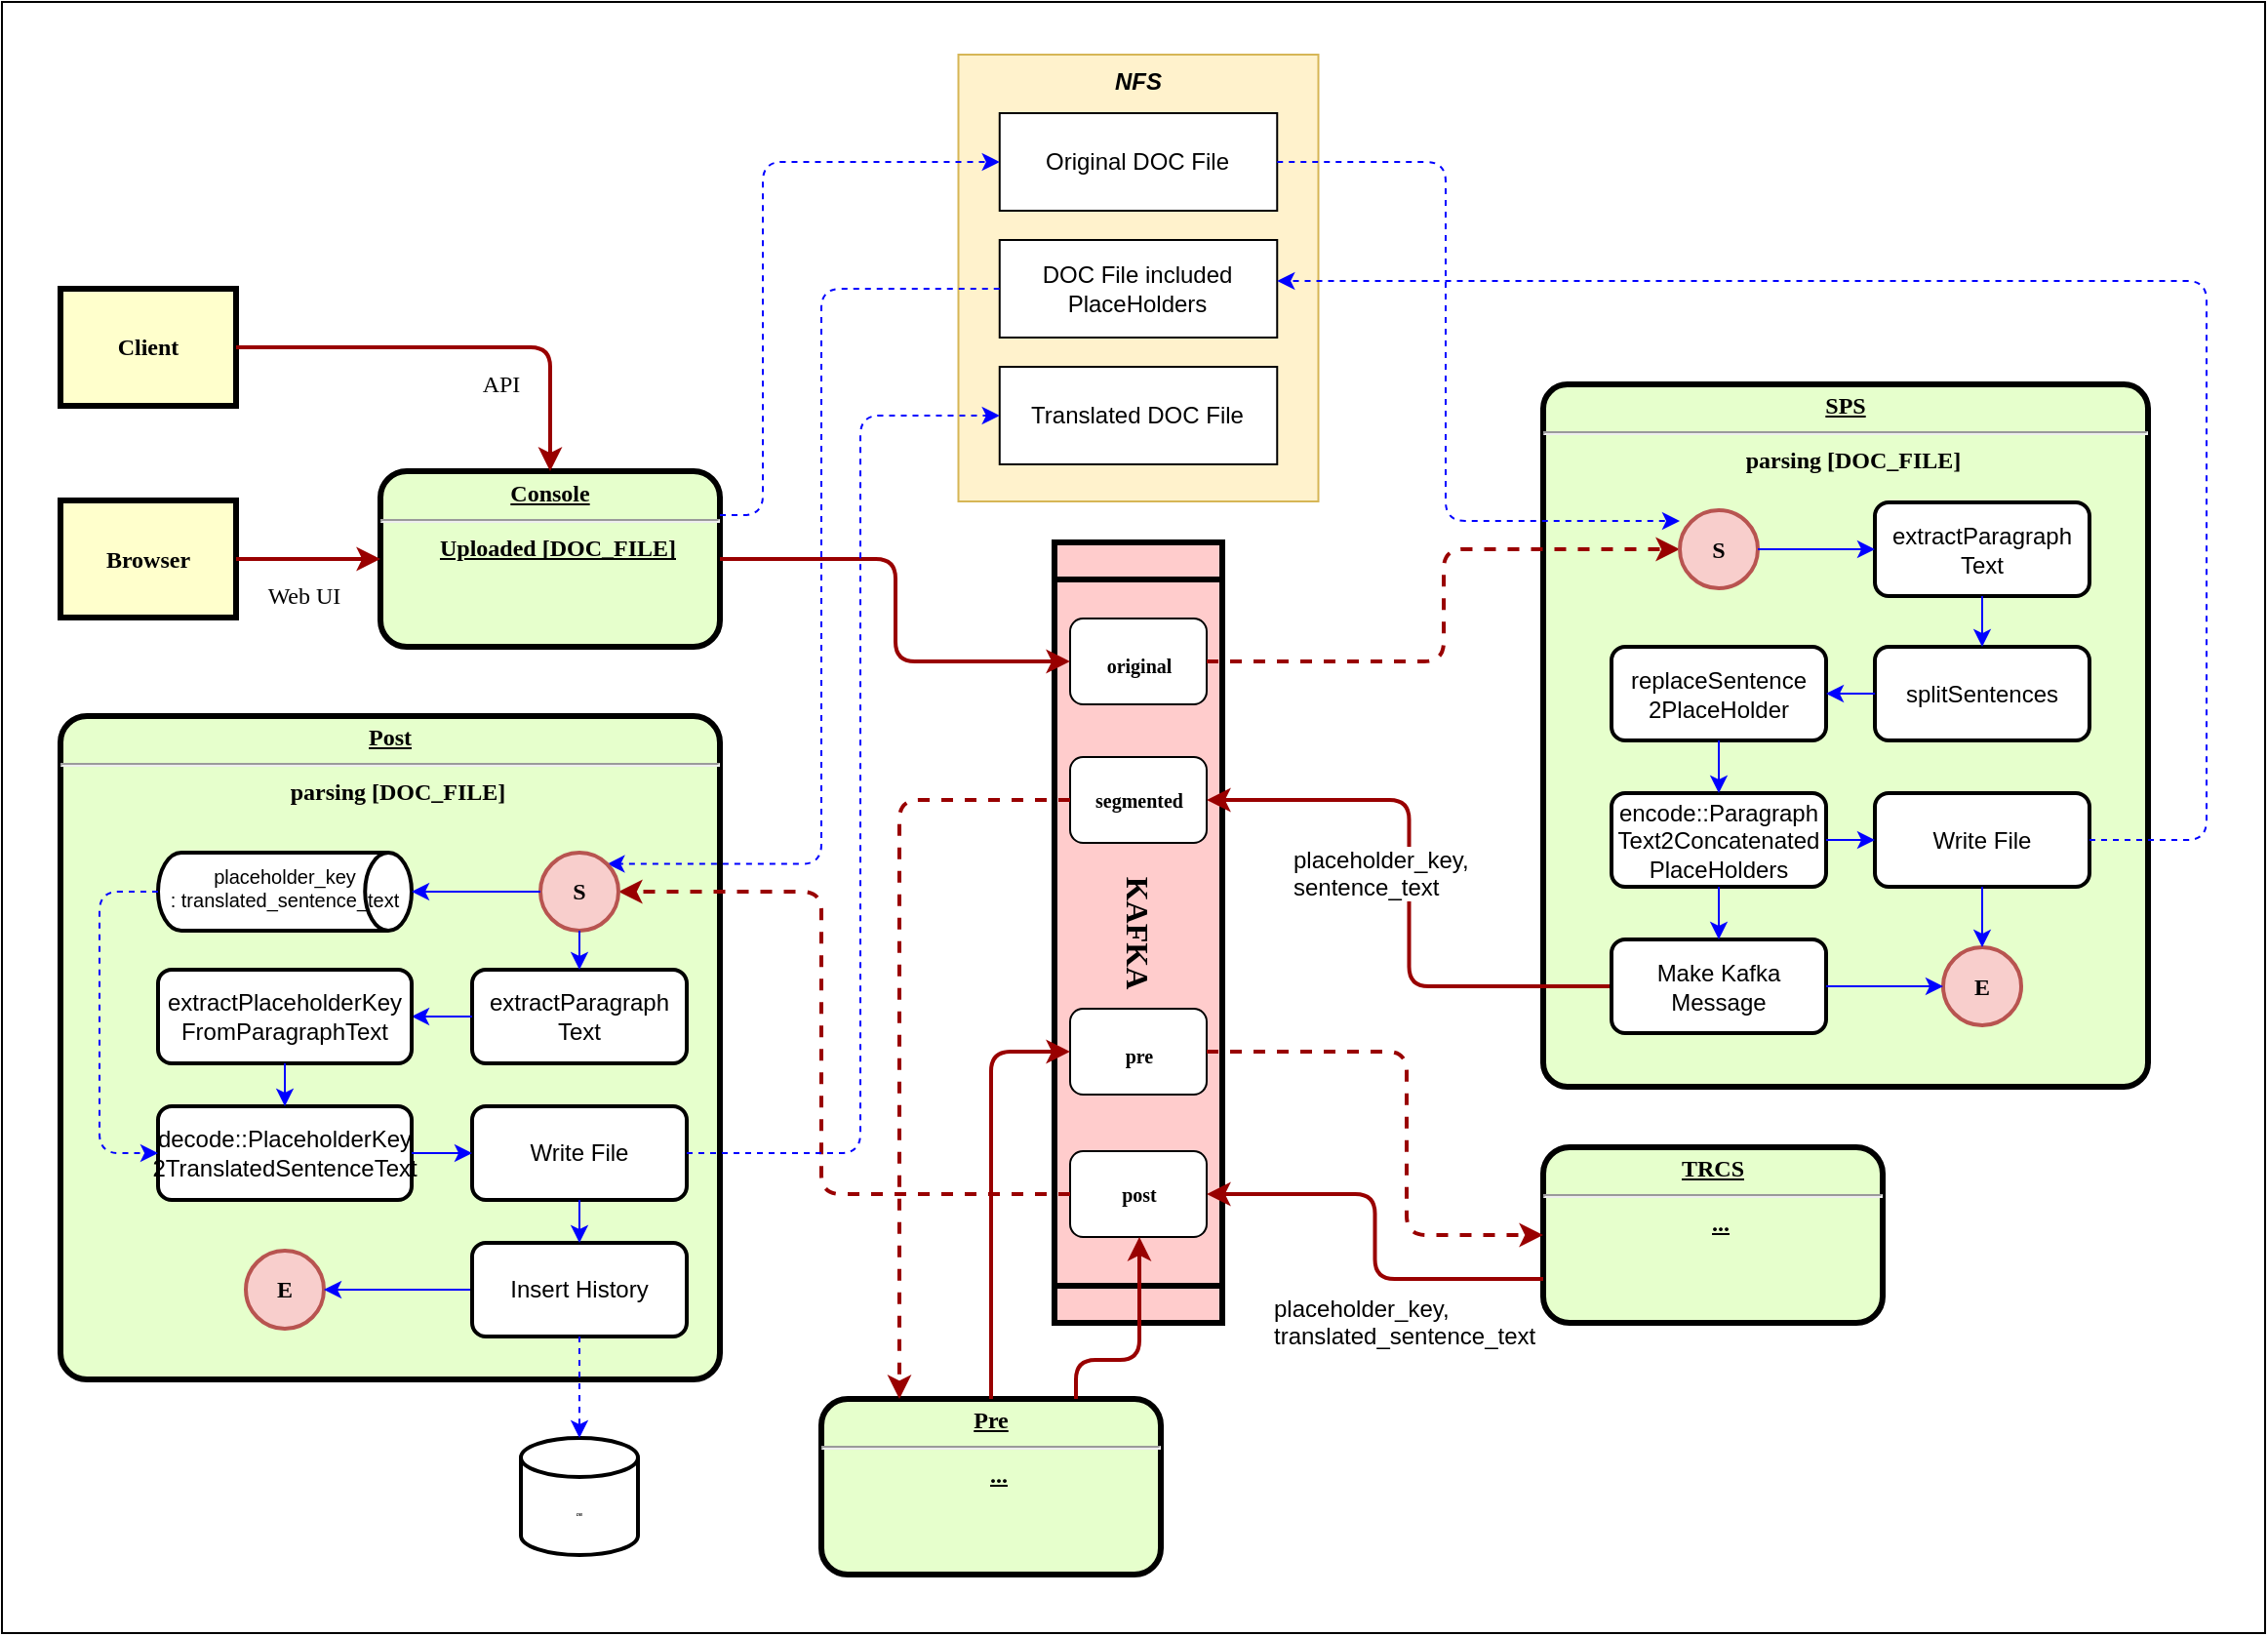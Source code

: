 <mxfile version="15.0.4" type="github">
  <diagram name="Page-1" id="c7558073-3199-34d8-9f00-42111426c3f3">
    <mxGraphModel dx="2073" dy="1287" grid="1" gridSize="10" guides="1" tooltips="1" connect="1" arrows="1" fold="1" page="0" pageScale="1" pageWidth="1169" pageHeight="827" background="none" math="0" shadow="0">
      <root>
        <mxCell id="0" />
        <mxCell id="1" parent="0" />
        <mxCell id="K-xb-uSYliZ07DOGXeEE-180" value="" style="rounded=0;whiteSpace=wrap;html=1;fontSize=10;align=center;verticalAlign=top;" vertex="1" parent="1">
          <mxGeometry x="-210" y="-46" width="1160" height="836" as="geometry" />
        </mxCell>
        <mxCell id="2" value="&lt;p style=&quot;margin: 0px ; margin-top: 4px ; text-align: center ; text-decoration: underline&quot;&gt;&lt;strong&gt;Console&lt;br&gt;&lt;/strong&gt;&lt;/p&gt;&lt;hr&gt;&lt;p style=&quot;margin: 0px ; margin-left: 8px&quot;&gt;&lt;u&gt;Uploaded [DOC_FILE]&lt;/u&gt;&lt;/p&gt;" style="verticalAlign=middle;align=center;overflow=fill;fontSize=12;fontFamily=Varela Round;html=1;rounded=1;fontStyle=1;strokeWidth=3;fillColor=#E6FFCC;fontSource=https%3A%2F%2Ffonts.googleapis.com%2Fcss%3Ffamily%3DVarela%2BRound;" parent="1" vertex="1">
          <mxGeometry x="-16" y="194.5" width="174" height="90" as="geometry" />
        </mxCell>
        <mxCell id="3" value="Client" style="whiteSpace=wrap;align=center;verticalAlign=middle;fontStyle=1;strokeWidth=3;fillColor=#FFFFCC;fontFamily=Varela Round;fontSource=https%3A%2F%2Ffonts.googleapis.com%2Fcss%3Ffamily%3DVarela%2BRound;" parent="1" vertex="1">
          <mxGeometry x="-180" y="101" width="90" height="60" as="geometry" />
        </mxCell>
        <mxCell id="4" value="Browser" style="whiteSpace=wrap;align=center;verticalAlign=middle;fontStyle=1;strokeWidth=3;fillColor=#FFFFCC;fontFamily=Varela Round;fontSource=https%3A%2F%2Ffonts.googleapis.com%2Fcss%3Ffamily%3DVarela%2BRound;" parent="1" vertex="1">
          <mxGeometry x="-180" y="209.5" width="90" height="60" as="geometry" />
        </mxCell>
        <mxCell id="36" value="" style="edgeStyle=orthogonalEdgeStyle;strokeColor=#990000;strokeWidth=2;fontFamily=Varela Round;fontSource=https%3A%2F%2Ffonts.googleapis.com%2Fcss%3Ffamily%3DVarela%2BRound;" parent="1" source="3" target="2" edge="1">
          <mxGeometry width="100" height="100" relative="1" as="geometry">
            <mxPoint x="-200" y="261" as="sourcePoint" />
            <mxPoint x="-100" y="161" as="targetPoint" />
          </mxGeometry>
        </mxCell>
        <mxCell id="37" value="" style="edgeStyle=none;noEdgeStyle=1;strokeColor=#990000;strokeWidth=2;fontFamily=Varela Round;fontSource=https%3A%2F%2Ffonts.googleapis.com%2Fcss%3Ffamily%3DVarela%2BRound;" parent="1" source="4" target="2" edge="1">
          <mxGeometry width="100" height="100" relative="1" as="geometry">
            <mxPoint x="60" y="201" as="sourcePoint" />
            <mxPoint x="160" y="101" as="targetPoint" />
          </mxGeometry>
        </mxCell>
        <mxCell id="52" value="Web UI" style="text;spacingTop=-5;align=center;fontFamily=Varela Round;fontSource=https%3A%2F%2Ffonts.googleapis.com%2Fcss%3Ffamily%3DVarela%2BRound;" parent="1" vertex="1">
          <mxGeometry x="-70" y="249.5" width="30" height="20" as="geometry" />
        </mxCell>
        <mxCell id="53" value="API" style="text;spacingTop=-5;align=center;fontFamily=Varela Round;fontSource=https%3A%2F%2Ffonts.googleapis.com%2Fcss%3Ffamily%3DVarela%2BRound;" parent="1" vertex="1">
          <mxGeometry x="31" y="141" width="30" height="20" as="geometry" />
        </mxCell>
        <mxCell id="K-xb-uSYliZ07DOGXeEE-102" value="" style="group;fontFamily=Varela Round;fontSource=https%3A%2F%2Ffonts.googleapis.com%2Fcss%3Ffamily%3DVarela%2BRound;" vertex="1" connectable="0" parent="1">
          <mxGeometry x="329.5" y="231" width="86" height="400" as="geometry" />
        </mxCell>
        <mxCell id="K-xb-uSYliZ07DOGXeEE-97" value="KAFKA" style="shape=process;whiteSpace=wrap;align=center;verticalAlign=middle;size=0.048;fontStyle=1;strokeWidth=3;fillColor=#FFCCCC;rotation=90;fontSize=16;fontFamily=Varela Round;fontSource=https%3A%2F%2Ffonts.googleapis.com%2Fcss%3Ffamily%3DVarela%2BRound;" vertex="1" parent="K-xb-uSYliZ07DOGXeEE-102">
          <mxGeometry x="-157" y="157" width="400" height="86" as="geometry" />
        </mxCell>
        <mxCell id="K-xb-uSYliZ07DOGXeEE-98" value="&lt;font style=&quot;font-size: 10px&quot;&gt;&lt;b&gt;original&lt;/b&gt;&lt;/font&gt;" style="rounded=1;whiteSpace=wrap;html=1;fontSize=16;fontFamily=Varela Round;fontSource=https%3A%2F%2Ffonts.googleapis.com%2Fcss%3Ffamily%3DVarela%2BRound;" vertex="1" parent="K-xb-uSYliZ07DOGXeEE-102">
          <mxGeometry x="8" y="39" width="70" height="44" as="geometry" />
        </mxCell>
        <mxCell id="K-xb-uSYliZ07DOGXeEE-99" value="segmented" style="rounded=1;whiteSpace=wrap;html=1;fontSize=10;fontFamily=Varela Round;fontSource=https%3A%2F%2Ffonts.googleapis.com%2Fcss%3Ffamily%3DVarela%2BRound;fontStyle=1" vertex="1" parent="K-xb-uSYliZ07DOGXeEE-102">
          <mxGeometry x="8" y="110" width="70" height="44" as="geometry" />
        </mxCell>
        <mxCell id="K-xb-uSYliZ07DOGXeEE-100" value="&lt;font style=&quot;font-size: 10px&quot;&gt;pre&lt;/font&gt;" style="rounded=1;whiteSpace=wrap;html=1;fontSize=16;fontFamily=Varela Round;fontSource=https%3A%2F%2Ffonts.googleapis.com%2Fcss%3Ffamily%3DVarela%2BRound;fontStyle=1" vertex="1" parent="K-xb-uSYliZ07DOGXeEE-102">
          <mxGeometry x="8" y="239" width="70" height="44" as="geometry" />
        </mxCell>
        <mxCell id="K-xb-uSYliZ07DOGXeEE-101" value="post" style="rounded=1;whiteSpace=wrap;html=1;fontSize=10;fontFamily=Varela Round;fontSource=https%3A%2F%2Ffonts.googleapis.com%2Fcss%3Ffamily%3DVarela%2BRound;fontStyle=1" vertex="1" parent="K-xb-uSYliZ07DOGXeEE-102">
          <mxGeometry x="8" y="312" width="70" height="44" as="geometry" />
        </mxCell>
        <mxCell id="93" value="" style="edgeStyle=elbowEdgeStyle;elbow=horizontal;strokeColor=#990000;strokeWidth=2;exitX=1;exitY=0.5;exitDx=0;exitDy=0;fontFamily=Varela Round;fontSource=https%3A%2F%2Ffonts.googleapis.com%2Fcss%3Ffamily%3DVarela%2BRound;" parent="1" source="2" target="K-xb-uSYliZ07DOGXeEE-98" edge="1">
          <mxGeometry width="100" height="100" relative="1" as="geometry">
            <mxPoint x="644.5" y="691" as="sourcePoint" />
            <mxPoint x="834.5" y="622" as="targetPoint" />
            <Array as="points">
              <mxPoint x="248" y="260" />
            </Array>
          </mxGeometry>
        </mxCell>
        <mxCell id="K-xb-uSYliZ07DOGXeEE-103" value="&lt;p style=&quot;margin: 0px ; margin-top: 4px ; text-align: center ; text-decoration: underline&quot;&gt;&lt;strong&gt;SPS&lt;br&gt;&lt;/strong&gt;&lt;/p&gt;&lt;hr&gt;&lt;p style=&quot;margin: 0px ; margin-left: 8px&quot;&gt;parsing [DOC_FILE]&lt;/p&gt;" style="verticalAlign=middle;align=center;overflow=fill;fontSize=12;fontFamily=Varela Round;html=1;rounded=1;fontStyle=1;strokeWidth=3;fillColor=#E6FFCC;fontSource=https%3A%2F%2Ffonts.googleapis.com%2Fcss%3Ffamily%3DVarela%2BRound;arcSize=4;" vertex="1" parent="1">
          <mxGeometry x="580" y="150" width="310" height="360" as="geometry" />
        </mxCell>
        <mxCell id="K-xb-uSYliZ07DOGXeEE-104" value="" style="edgeStyle=elbowEdgeStyle;elbow=horizontal;strokeColor=#990000;strokeWidth=2;fontFamily=Varela Round;fontSource=https%3A%2F%2Ffonts.googleapis.com%2Fcss%3Ffamily%3DVarela%2BRound;dashed=1;" edge="1" parent="1" source="K-xb-uSYliZ07DOGXeEE-98" target="K-xb-uSYliZ07DOGXeEE-106">
          <mxGeometry width="100" height="100" relative="1" as="geometry">
            <mxPoint x="238" y="302" as="sourcePoint" />
            <mxPoint x="357.5" y="302" as="targetPoint" />
          </mxGeometry>
        </mxCell>
        <mxCell id="66" value="" style="edgeStyle=orthogonalEdgeStyle;elbow=vertical;strokeColor=#990000;strokeWidth=2;entryX=1;entryY=0.5;entryDx=0;entryDy=0;fontFamily=Varela Round;fontSource=https%3A%2F%2Ffonts.googleapis.com%2Fcss%3Ffamily%3DVarela%2BRound;" parent="1" source="K-xb-uSYliZ07DOGXeEE-125" target="K-xb-uSYliZ07DOGXeEE-99" edge="1">
          <mxGeometry width="100" height="100" relative="1" as="geometry">
            <mxPoint x="530" y="430" as="sourcePoint" />
            <mxPoint x="1134.5" y="241" as="targetPoint" />
          </mxGeometry>
        </mxCell>
        <mxCell id="K-xb-uSYliZ07DOGXeEE-106" value="S" style="strokeWidth=2;html=1;shape=mxgraph.flowchart.start_2;whiteSpace=wrap;fontSize=12;fontStyle=1;fontFamily=Varela Round;fontSource=https%3A%2F%2Ffonts.googleapis.com%2Fcss%3Ffamily%3DVarela%2BRound;flipV=1;fillColor=#f8cecc;strokeColor=#b85450;" vertex="1" parent="1">
          <mxGeometry x="650" y="214.5" width="40" height="40" as="geometry" />
        </mxCell>
        <mxCell id="K-xb-uSYliZ07DOGXeEE-108" value="extractParagraph&lt;br&gt;Text" style="rounded=1;whiteSpace=wrap;html=1;absoluteArcSize=1;arcSize=14;strokeWidth=2;fontSize=12;flipV=1;" vertex="1" parent="1">
          <mxGeometry x="750" y="210.5" width="110" height="48" as="geometry" />
        </mxCell>
        <mxCell id="K-xb-uSYliZ07DOGXeEE-109" value="splitSentences" style="rounded=1;whiteSpace=wrap;html=1;absoluteArcSize=1;arcSize=14;strokeWidth=2;fontSize=12;flipV=1;" vertex="1" parent="1">
          <mxGeometry x="750" y="284.5" width="110" height="48" as="geometry" />
        </mxCell>
        <mxCell id="K-xb-uSYliZ07DOGXeEE-110" value="replaceSentence&lt;br&gt;2PlaceHolder" style="rounded=1;whiteSpace=wrap;html=1;absoluteArcSize=1;arcSize=14;strokeWidth=2;fontSize=12;flipV=1;" vertex="1" parent="1">
          <mxGeometry x="615" y="284.5" width="110" height="48" as="geometry" />
        </mxCell>
        <mxCell id="K-xb-uSYliZ07DOGXeEE-111" value="encode::Paragraph&lt;br&gt;Text2Concatenated&lt;br&gt;PlaceHolders" style="rounded=1;whiteSpace=wrap;html=1;absoluteArcSize=1;arcSize=14;strokeWidth=2;fontSize=12;flipV=1;" vertex="1" parent="1">
          <mxGeometry x="615" y="359.5" width="110" height="48" as="geometry" />
        </mxCell>
        <mxCell id="K-xb-uSYliZ07DOGXeEE-113" value="" style="edgeStyle=elbowEdgeStyle;elbow=horizontal;strokeWidth=1;fontFamily=Varela Round;fontSource=https%3A%2F%2Ffonts.googleapis.com%2Fcss%3Ffamily%3DVarela%2BRound;exitDx=0;exitDy=0;exitPerimeter=0;entryDx=0;entryDy=0;strokeColor=#0000FF;" edge="1" parent="1" source="K-xb-uSYliZ07DOGXeEE-106" target="K-xb-uSYliZ07DOGXeEE-108">
          <mxGeometry width="100" height="100" relative="1" as="geometry">
            <mxPoint x="910" y="429.5" as="sourcePoint" />
            <mxPoint x="910" y="494.5" as="targetPoint" />
            <Array as="points">
              <mxPoint x="750" y="234.5" />
            </Array>
          </mxGeometry>
        </mxCell>
        <mxCell id="K-xb-uSYliZ07DOGXeEE-114" value="" style="edgeStyle=elbowEdgeStyle;elbow=horizontal;strokeWidth=1;fontFamily=Varela Round;fontSource=https%3A%2F%2Ffonts.googleapis.com%2Fcss%3Ffamily%3DVarela%2BRound;exitDx=0;exitDy=0;strokeColor=#0000FF;" edge="1" parent="1" source="K-xb-uSYliZ07DOGXeEE-108" target="K-xb-uSYliZ07DOGXeEE-109">
          <mxGeometry width="100" height="100" relative="1" as="geometry">
            <mxPoint x="680" y="292.5" as="sourcePoint" />
            <mxPoint x="680" y="319.5" as="targetPoint" />
            <Array as="points">
              <mxPoint x="750" y="315.5" />
            </Array>
          </mxGeometry>
        </mxCell>
        <mxCell id="K-xb-uSYliZ07DOGXeEE-115" value="" style="edgeStyle=orthogonalEdgeStyle;elbow=horizontal;strokeWidth=1;fontFamily=Varela Round;fontSource=https%3A%2F%2Ffonts.googleapis.com%2Fcss%3Ffamily%3DVarela%2BRound;strokeColor=#0000FF;" edge="1" parent="1" source="K-xb-uSYliZ07DOGXeEE-109" target="K-xb-uSYliZ07DOGXeEE-110">
          <mxGeometry width="100" height="100" relative="1" as="geometry">
            <mxPoint x="680" y="373.5" as="sourcePoint" />
            <mxPoint x="680" y="398.5" as="targetPoint" />
            <Array as="points" />
          </mxGeometry>
        </mxCell>
        <mxCell id="K-xb-uSYliZ07DOGXeEE-116" value="" style="edgeStyle=elbowEdgeStyle;elbow=horizontal;strokeWidth=1;fontFamily=Varela Round;fontSource=https%3A%2F%2Ffonts.googleapis.com%2Fcss%3Ffamily%3DVarela%2BRound;strokeColor=#0000FF;" edge="1" parent="1" source="K-xb-uSYliZ07DOGXeEE-110" target="K-xb-uSYliZ07DOGXeEE-111">
          <mxGeometry width="100" height="100" relative="1" as="geometry">
            <mxPoint x="690" y="383.5" as="sourcePoint" />
            <mxPoint x="690" y="408.5" as="targetPoint" />
            <Array as="points" />
          </mxGeometry>
        </mxCell>
        <mxCell id="K-xb-uSYliZ07DOGXeEE-120" value="&lt;span style=&quot;color: rgb(0 , 0 , 0) ; font-family: &amp;#34;helvetica&amp;#34; ; font-size: 12px ; font-style: normal ; font-weight: 400 ; letter-spacing: normal ; text-align: center ; text-indent: 0px ; text-transform: none ; word-spacing: 0px ; background-color: rgb(255 , 255 , 255) ; display: inline ; float: none&quot;&gt;placeholder_key,&lt;br&gt;sentence_text&lt;/span&gt;" style="text;whiteSpace=wrap;html=1;fontSize=12;" vertex="1" parent="1">
          <mxGeometry x="450" y="380" width="105" height="30" as="geometry" />
        </mxCell>
        <mxCell id="K-xb-uSYliZ07DOGXeEE-123" value="Write File" style="rounded=1;whiteSpace=wrap;html=1;absoluteArcSize=1;arcSize=14;strokeWidth=2;fontSize=12;flipV=1;" vertex="1" parent="1">
          <mxGeometry x="750" y="359.5" width="110" height="48" as="geometry" />
        </mxCell>
        <mxCell id="K-xb-uSYliZ07DOGXeEE-124" value="" style="edgeStyle=orthogonalEdgeStyle;elbow=horizontal;strokeWidth=1;fontFamily=Varela Round;fontSource=https%3A%2F%2Ffonts.googleapis.com%2Fcss%3Ffamily%3DVarela%2BRound;strokeColor=#0000FF;entryX=0;entryY=0.5;entryDx=0;entryDy=0;" edge="1" parent="1" source="K-xb-uSYliZ07DOGXeEE-111" target="K-xb-uSYliZ07DOGXeEE-123">
          <mxGeometry width="100" height="100" relative="1" as="geometry">
            <mxPoint x="760" y="318.5" as="sourcePoint" />
            <mxPoint x="735" y="318.5" as="targetPoint" />
            <Array as="points" />
          </mxGeometry>
        </mxCell>
        <mxCell id="K-xb-uSYliZ07DOGXeEE-125" value="Make Kafka Message" style="rounded=1;whiteSpace=wrap;html=1;absoluteArcSize=1;arcSize=14;strokeWidth=2;fontSize=12;flipV=1;" vertex="1" parent="1">
          <mxGeometry x="615" y="434.5" width="110" height="48" as="geometry" />
        </mxCell>
        <mxCell id="K-xb-uSYliZ07DOGXeEE-126" value="" style="edgeStyle=elbowEdgeStyle;elbow=horizontal;strokeWidth=1;fontFamily=Varela Round;fontSource=https%3A%2F%2Ffonts.googleapis.com%2Fcss%3Ffamily%3DVarela%2BRound;strokeColor=#0000FF;" edge="1" parent="1" source="K-xb-uSYliZ07DOGXeEE-111" target="K-xb-uSYliZ07DOGXeEE-125">
          <mxGeometry width="100" height="100" relative="1" as="geometry">
            <mxPoint x="680" y="342.5" as="sourcePoint" />
            <mxPoint x="680" y="369.5" as="targetPoint" />
            <Array as="points" />
          </mxGeometry>
        </mxCell>
        <mxCell id="K-xb-uSYliZ07DOGXeEE-127" value="E" style="strokeWidth=2;html=1;shape=mxgraph.flowchart.start_2;whiteSpace=wrap;fontSize=12;fontStyle=1;fontFamily=Varela Round;fontSource=https%3A%2F%2Ffonts.googleapis.com%2Fcss%3Ffamily%3DVarela%2BRound;flipV=1;fillColor=#f8cecc;strokeColor=#b85450;" vertex="1" parent="1">
          <mxGeometry x="785" y="438.5" width="40" height="40" as="geometry" />
        </mxCell>
        <mxCell id="K-xb-uSYliZ07DOGXeEE-128" value="" style="edgeStyle=orthogonalEdgeStyle;elbow=horizontal;strokeWidth=1;fontFamily=Varela Round;fontSource=https%3A%2F%2Ffonts.googleapis.com%2Fcss%3Ffamily%3DVarela%2BRound;strokeColor=#0000FF;" edge="1" parent="1" source="K-xb-uSYliZ07DOGXeEE-123" target="K-xb-uSYliZ07DOGXeEE-127">
          <mxGeometry width="100" height="100" relative="1" as="geometry">
            <mxPoint x="735" y="393.5" as="sourcePoint" />
            <mxPoint x="760" y="393.5" as="targetPoint" />
            <Array as="points" />
          </mxGeometry>
        </mxCell>
        <mxCell id="K-xb-uSYliZ07DOGXeEE-131" value="" style="edgeStyle=orthogonalEdgeStyle;elbow=horizontal;strokeWidth=1;fontFamily=Varela Round;fontSource=https%3A%2F%2Ffonts.googleapis.com%2Fcss%3Ffamily%3DVarela%2BRound;strokeColor=#0000FF;" edge="1" parent="1" source="K-xb-uSYliZ07DOGXeEE-125" target="K-xb-uSYliZ07DOGXeEE-127">
          <mxGeometry width="100" height="100" relative="1" as="geometry">
            <mxPoint x="815" y="417.5" as="sourcePoint" />
            <mxPoint x="815" y="448.5" as="targetPoint" />
            <Array as="points" />
          </mxGeometry>
        </mxCell>
        <mxCell id="K-xb-uSYliZ07DOGXeEE-137" value="NFS" style="rounded=0;whiteSpace=wrap;html=1;fontSize=12;align=center;fillColor=#fff2cc;strokeColor=#d6b656;verticalAlign=top;fontStyle=3" vertex="1" parent="1">
          <mxGeometry x="280.25" y="-19" width="184.5" height="229" as="geometry" />
        </mxCell>
        <mxCell id="K-xb-uSYliZ07DOGXeEE-138" value="Original DOC File" style="rounded=0;whiteSpace=wrap;html=1;fontSize=12;align=center;" vertex="1" parent="1">
          <mxGeometry x="301.38" y="11" width="142.25" height="50" as="geometry" />
        </mxCell>
        <mxCell id="K-xb-uSYliZ07DOGXeEE-139" value="DOC File included&lt;br&gt;PlaceHolders" style="rounded=0;whiteSpace=wrap;html=1;fontSize=12;align=center;" vertex="1" parent="1">
          <mxGeometry x="301.38" y="76" width="142.25" height="50" as="geometry" />
        </mxCell>
        <mxCell id="K-xb-uSYliZ07DOGXeEE-135" value="" style="strokeWidth=1;fontFamily=Varela Round;fontSource=https%3A%2F%2Ffonts.googleapis.com%2Fcss%3Ffamily%3DVarela%2BRound;strokeColor=#0000FF;dashed=1;exitX=1;exitY=0.25;exitDx=0;exitDy=0;entryX=0;entryY=0.5;entryDx=0;entryDy=0;edgeStyle=elbowEdgeStyle;" edge="1" parent="1" source="2" target="K-xb-uSYliZ07DOGXeEE-138">
          <mxGeometry width="100" height="100" relative="1" as="geometry">
            <mxPoint x="870" y="358" as="sourcePoint" />
            <mxPoint x="322.5" y="70" as="targetPoint" />
            <Array as="points">
              <mxPoint x="180" y="180" />
            </Array>
          </mxGeometry>
        </mxCell>
        <mxCell id="K-xb-uSYliZ07DOGXeEE-133" value="" style="edgeStyle=orthogonalEdgeStyle;elbow=vertical;strokeWidth=1;fontFamily=Varela Round;fontSource=https%3A%2F%2Ffonts.googleapis.com%2Fcss%3Ffamily%3DVarela%2BRound;strokeColor=#0000FF;dashed=1;" edge="1" parent="1" source="K-xb-uSYliZ07DOGXeEE-123" target="K-xb-uSYliZ07DOGXeEE-139">
          <mxGeometry width="100" height="100" relative="1" as="geometry">
            <mxPoint x="897.5" y="610" as="sourcePoint" />
            <mxPoint x="422.5" y="70" as="targetPoint" />
            <Array as="points">
              <mxPoint x="920" y="383" />
              <mxPoint x="920" y="97" />
            </Array>
          </mxGeometry>
        </mxCell>
        <mxCell id="K-xb-uSYliZ07DOGXeEE-140" value="" style="elbow=vertical;strokeWidth=1;fontFamily=Varela Round;fontSource=https%3A%2F%2Ffonts.googleapis.com%2Fcss%3Ffamily%3DVarela%2BRound;strokeColor=#0000FF;dashed=1;exitDx=0;exitDy=0;edgeStyle=orthogonalEdgeStyle;entryDx=0;entryDy=0;entryPerimeter=0;" edge="1" parent="1" source="K-xb-uSYliZ07DOGXeEE-138" target="K-xb-uSYliZ07DOGXeEE-106">
          <mxGeometry width="100" height="100" relative="1" as="geometry">
            <mxPoint x="238" y="290" as="sourcePoint" />
            <mxPoint x="311.38" y="46" as="targetPoint" />
            <Array as="points">
              <mxPoint x="530" y="36" />
              <mxPoint x="530" y="220" />
            </Array>
          </mxGeometry>
        </mxCell>
        <mxCell id="K-xb-uSYliZ07DOGXeEE-141" value="&lt;p style=&quot;margin: 0px ; margin-top: 4px ; text-align: center ; text-decoration: underline&quot;&gt;&lt;strong&gt;Pre&lt;br&gt;&lt;/strong&gt;&lt;/p&gt;&lt;hr&gt;&lt;p style=&quot;margin: 0px ; margin-left: 8px&quot;&gt;&lt;u&gt;...&lt;/u&gt;&lt;/p&gt;" style="verticalAlign=middle;align=center;overflow=fill;fontSize=12;fontFamily=Varela Round;html=1;rounded=1;fontStyle=1;strokeWidth=3;fillColor=#E6FFCC;fontSource=https%3A%2F%2Ffonts.googleapis.com%2Fcss%3Ffamily%3DVarela%2BRound;" vertex="1" parent="1">
          <mxGeometry x="210" y="670" width="174" height="90" as="geometry" />
        </mxCell>
        <mxCell id="K-xb-uSYliZ07DOGXeEE-142" value="" style="edgeStyle=orthogonalEdgeStyle;elbow=vertical;strokeColor=#990000;strokeWidth=2;fontFamily=Varela Round;fontSource=https%3A%2F%2Ffonts.googleapis.com%2Fcss%3Ffamily%3DVarela%2BRound;exitDx=0;exitDy=0;entryDx=0;entryDy=0;dashed=1;" edge="1" parent="1" source="K-xb-uSYliZ07DOGXeEE-99" target="K-xb-uSYliZ07DOGXeEE-141">
          <mxGeometry width="100" height="100" relative="1" as="geometry">
            <mxPoint x="625" y="468.5" as="sourcePoint" />
            <mxPoint x="417.5" y="373" as="targetPoint" />
            <Array as="points">
              <mxPoint x="250" y="363" />
              <mxPoint x="250" y="670" />
            </Array>
          </mxGeometry>
        </mxCell>
        <mxCell id="K-xb-uSYliZ07DOGXeEE-144" value="" style="edgeStyle=orthogonalEdgeStyle;elbow=vertical;strokeColor=#990000;strokeWidth=2;entryDx=0;entryDy=0;fontFamily=Varela Round;fontSource=https%3A%2F%2Ffonts.googleapis.com%2Fcss%3Ffamily%3DVarela%2BRound;exitDx=0;exitDy=0;entryX=0;entryY=0.5;exitX=0.5;exitY=0;" edge="1" parent="1" source="K-xb-uSYliZ07DOGXeEE-141" target="K-xb-uSYliZ07DOGXeEE-100">
          <mxGeometry width="100" height="100" relative="1" as="geometry">
            <mxPoint x="289.5" y="600" as="sourcePoint" />
            <mxPoint x="110" y="619" as="targetPoint" />
          </mxGeometry>
        </mxCell>
        <mxCell id="K-xb-uSYliZ07DOGXeEE-145" value="&lt;p style=&quot;margin: 0px ; margin-top: 4px ; text-align: center ; text-decoration: underline&quot;&gt;&lt;strong&gt;TRCS&lt;/strong&gt;&lt;/p&gt;&lt;hr&gt;&lt;p style=&quot;margin: 0px ; margin-left: 8px&quot;&gt;&lt;u&gt;...&lt;/u&gt;&lt;/p&gt;" style="verticalAlign=middle;align=center;overflow=fill;fontSize=12;fontFamily=Varela Round;html=1;rounded=1;fontStyle=1;strokeWidth=3;fillColor=#E6FFCC;fontSource=https%3A%2F%2Ffonts.googleapis.com%2Fcss%3Ffamily%3DVarela%2BRound;" vertex="1" parent="1">
          <mxGeometry x="580" y="541" width="174" height="90" as="geometry" />
        </mxCell>
        <mxCell id="K-xb-uSYliZ07DOGXeEE-146" value="" style="edgeStyle=orthogonalEdgeStyle;elbow=vertical;strokeColor=#990000;strokeWidth=2;fontFamily=Varela Round;fontSource=https%3A%2F%2Ffonts.googleapis.com%2Fcss%3Ffamily%3DVarela%2BRound;exitDx=0;exitDy=0;dashed=1;" edge="1" parent="1" source="K-xb-uSYliZ07DOGXeEE-100" target="K-xb-uSYliZ07DOGXeEE-145">
          <mxGeometry width="100" height="100" relative="1" as="geometry">
            <mxPoint x="168" y="631" as="sourcePoint" />
            <mxPoint x="347.5" y="731.5" as="targetPoint" />
            <Array as="points">
              <mxPoint x="510" y="492" />
              <mxPoint x="510" y="586" />
            </Array>
          </mxGeometry>
        </mxCell>
        <mxCell id="K-xb-uSYliZ07DOGXeEE-147" value="" style="edgeStyle=orthogonalEdgeStyle;elbow=vertical;strokeColor=#990000;strokeWidth=2;fontFamily=Varela Round;fontSource=https%3A%2F%2Ffonts.googleapis.com%2Fcss%3Ffamily%3DVarela%2BRound;exitX=0;exitY=0.75;exitDx=0;exitDy=0;" edge="1" parent="1" source="K-xb-uSYliZ07DOGXeEE-145" target="K-xb-uSYliZ07DOGXeEE-101">
          <mxGeometry width="100" height="100" relative="1" as="geometry">
            <mxPoint x="417.5" y="515" as="sourcePoint" />
            <mxPoint x="590" y="590" as="targetPoint" />
          </mxGeometry>
        </mxCell>
        <mxCell id="K-xb-uSYliZ07DOGXeEE-148" value="&lt;p style=&quot;margin: 0px ; margin-top: 4px ; text-align: center ; text-decoration: underline&quot;&gt;&lt;strong&gt;Post&lt;br&gt;&lt;/strong&gt;&lt;/p&gt;&lt;hr&gt;&lt;p style=&quot;margin: 0px ; margin-left: 8px&quot;&gt;parsing [DOC_FILE]&lt;/p&gt;" style="verticalAlign=middle;align=center;overflow=fill;fontSize=12;fontFamily=Varela Round;html=1;rounded=1;fontStyle=1;strokeWidth=3;fillColor=#E6FFCC;fontSource=https%3A%2F%2Ffonts.googleapis.com%2Fcss%3Ffamily%3DVarela%2BRound;arcSize=4;" vertex="1" parent="1">
          <mxGeometry x="-180" y="320" width="338" height="340" as="geometry" />
        </mxCell>
        <mxCell id="K-xb-uSYliZ07DOGXeEE-149" value="" style="strokeColor=#990000;strokeWidth=2;entryDx=0;entryDy=0;fontFamily=Varela Round;fontSource=https%3A%2F%2Ffonts.googleapis.com%2Fcss%3Ffamily%3DVarela%2BRound;exitDx=0;exitDy=0;exitX=0.75;exitY=0;edgeStyle=orthogonalEdgeStyle;" edge="1" parent="1" source="K-xb-uSYliZ07DOGXeEE-141" target="K-xb-uSYliZ07DOGXeEE-101">
          <mxGeometry width="100" height="100" relative="1" as="geometry">
            <mxPoint x="280" y="810" as="sourcePoint" />
            <mxPoint x="347.5" y="515" as="targetPoint" />
            <Array as="points">
              <mxPoint x="341" y="650" />
              <mxPoint x="373" y="650" />
            </Array>
          </mxGeometry>
        </mxCell>
        <mxCell id="K-xb-uSYliZ07DOGXeEE-150" value="" style="edgeStyle=orthogonalEdgeStyle;elbow=vertical;strokeColor=#990000;strokeWidth=2;fontFamily=Varela Round;fontSource=https%3A%2F%2Ffonts.googleapis.com%2Fcss%3Ffamily%3DVarela%2BRound;dashed=1;entryX=1;entryY=0.5;entryDx=0;entryDy=0;entryPerimeter=0;" edge="1" parent="1" source="K-xb-uSYliZ07DOGXeEE-101" target="K-xb-uSYliZ07DOGXeEE-153">
          <mxGeometry width="100" height="100" relative="1" as="geometry">
            <mxPoint x="347.5" y="373" as="sourcePoint" />
            <mxPoint x="110" y="471" as="targetPoint" />
            <Array as="points">
              <mxPoint x="210" y="565" />
              <mxPoint x="210" y="410" />
            </Array>
          </mxGeometry>
        </mxCell>
        <mxCell id="K-xb-uSYliZ07DOGXeEE-151" value="" style="strokeWidth=1;fontFamily=Varela Round;fontSource=https%3A%2F%2Ffonts.googleapis.com%2Fcss%3Ffamily%3DVarela%2BRound;strokeColor=#0000FF;dashed=1;exitX=0;exitY=0.5;exitDx=0;exitDy=0;edgeStyle=elbowEdgeStyle;entryX=0.855;entryY=0.855;entryDx=0;entryDy=0;entryPerimeter=0;" edge="1" parent="1" source="K-xb-uSYliZ07DOGXeEE-139" target="K-xb-uSYliZ07DOGXeEE-153">
          <mxGeometry width="100" height="100" relative="1" as="geometry">
            <mxPoint x="463.38" y="75" as="sourcePoint" />
            <mxPoint x="660" y="228.85" as="targetPoint" />
            <Array as="points">
              <mxPoint x="210" y="280" />
            </Array>
          </mxGeometry>
        </mxCell>
        <mxCell id="K-xb-uSYliZ07DOGXeEE-153" value="S" style="strokeWidth=2;html=1;shape=mxgraph.flowchart.start_2;whiteSpace=wrap;fontSize=12;fontStyle=1;fontFamily=Varela Round;fontSource=https%3A%2F%2Ffonts.googleapis.com%2Fcss%3Ffamily%3DVarela%2BRound;flipV=1;fillColor=#f8cecc;strokeColor=#b85450;" vertex="1" parent="1">
          <mxGeometry x="66" y="390" width="40" height="40" as="geometry" />
        </mxCell>
        <mxCell id="K-xb-uSYliZ07DOGXeEE-154" value="extractParagraph&lt;br&gt;Text" style="rounded=1;whiteSpace=wrap;html=1;absoluteArcSize=1;arcSize=14;strokeWidth=2;fontSize=12;flipV=1;" vertex="1" parent="1">
          <mxGeometry x="31" y="450" width="110" height="48" as="geometry" />
        </mxCell>
        <mxCell id="K-xb-uSYliZ07DOGXeEE-155" value="" style="edgeStyle=elbowEdgeStyle;elbow=horizontal;strokeWidth=1;fontFamily=Varela Round;fontSource=https%3A%2F%2Ffonts.googleapis.com%2Fcss%3Ffamily%3DVarela%2BRound;strokeColor=#0000FF;exitX=0.5;exitY=0;exitDx=0;exitDy=0;exitPerimeter=0;" edge="1" parent="1" source="K-xb-uSYliZ07DOGXeEE-153" target="K-xb-uSYliZ07DOGXeEE-154">
          <mxGeometry width="100" height="100" relative="1" as="geometry">
            <mxPoint x="700" y="184.5" as="sourcePoint" />
            <mxPoint x="760" y="184.5" as="targetPoint" />
            <Array as="points">
              <mxPoint x="86" y="490" />
            </Array>
          </mxGeometry>
        </mxCell>
        <mxCell id="K-xb-uSYliZ07DOGXeEE-157" value="" style="edgeStyle=elbowEdgeStyle;elbow=horizontal;strokeWidth=1;fontFamily=Varela Round;fontSource=https%3A%2F%2Ffonts.googleapis.com%2Fcss%3Ffamily%3DVarela%2BRound;exitDx=0;exitDy=0;strokeColor=#0000FF;" edge="1" parent="1" source="K-xb-uSYliZ07DOGXeEE-154" target="K-xb-uSYliZ07DOGXeEE-161">
          <mxGeometry width="100" height="100" relative="1" as="geometry">
            <mxPoint x="815" y="208.5" as="sourcePoint" />
            <mxPoint x="-20" y="474" as="targetPoint" />
          </mxGeometry>
        </mxCell>
        <mxCell id="K-xb-uSYliZ07DOGXeEE-158" value="placeholder_key&lt;br&gt;: translated_sentence_text" style="strokeWidth=2;html=1;shape=mxgraph.flowchart.direct_data;whiteSpace=wrap;fontSize=10;align=center;verticalAlign=top;" vertex="1" parent="1">
          <mxGeometry x="-130" y="390" width="130" height="40" as="geometry" />
        </mxCell>
        <mxCell id="K-xb-uSYliZ07DOGXeEE-159" value="" style="elbow=horizontal;strokeWidth=1;fontFamily=Varela Round;fontSource=https%3A%2F%2Ffonts.googleapis.com%2Fcss%3Ffamily%3DVarela%2BRound;strokeColor=#0000FF;" edge="1" parent="1" source="K-xb-uSYliZ07DOGXeEE-153" target="K-xb-uSYliZ07DOGXeEE-158">
          <mxGeometry width="100" height="100" relative="1" as="geometry">
            <mxPoint x="96" y="440" as="sourcePoint" />
            <mxPoint x="50" y="554" as="targetPoint" />
          </mxGeometry>
        </mxCell>
        <mxCell id="K-xb-uSYliZ07DOGXeEE-160" value="&lt;span style=&quot;color: rgb(0 , 0 , 0) ; font-family: &amp;#34;helvetica&amp;#34; ; font-size: 12px ; font-style: normal ; font-weight: 400 ; letter-spacing: normal ; text-align: center ; text-indent: 0px ; text-transform: none ; word-spacing: 0px ; background-color: rgb(255 , 255 , 255) ; display: inline ; float: none&quot;&gt;placeholder_key,&lt;br&gt;translated_sentence_text&lt;/span&gt;" style="text;whiteSpace=wrap;html=1;fontSize=12;" vertex="1" parent="1">
          <mxGeometry x="440" y="610" width="105" height="30" as="geometry" />
        </mxCell>
        <mxCell id="K-xb-uSYliZ07DOGXeEE-161" value="extractPlaceholderKey&lt;br&gt;FromParagraphText" style="rounded=1;whiteSpace=wrap;html=1;absoluteArcSize=1;arcSize=14;strokeWidth=2;fontSize=12;flipV=1;" vertex="1" parent="1">
          <mxGeometry x="-130" y="450" width="130" height="48" as="geometry" />
        </mxCell>
        <mxCell id="K-xb-uSYliZ07DOGXeEE-162" value="decode::PlaceholderKey&lt;br&gt;2TranslatedSentenceText" style="rounded=1;whiteSpace=wrap;html=1;absoluteArcSize=1;arcSize=14;strokeWidth=2;fontSize=12;flipV=1;" vertex="1" parent="1">
          <mxGeometry x="-130" y="520" width="130" height="48" as="geometry" />
        </mxCell>
        <mxCell id="K-xb-uSYliZ07DOGXeEE-163" value="" style="edgeStyle=elbowEdgeStyle;elbow=horizontal;strokeWidth=1;fontFamily=Varela Round;fontSource=https%3A%2F%2Ffonts.googleapis.com%2Fcss%3Ffamily%3DVarela%2BRound;strokeColor=#0000FF;entryX=0.5;entryY=0;entryDx=0;entryDy=0;" edge="1" parent="1" source="K-xb-uSYliZ07DOGXeEE-161" target="K-xb-uSYliZ07DOGXeEE-162">
          <mxGeometry width="100" height="100" relative="1" as="geometry">
            <mxPoint x="41" y="484" as="sourcePoint" />
            <mxPoint x="10" y="484" as="targetPoint" />
          </mxGeometry>
        </mxCell>
        <mxCell id="K-xb-uSYliZ07DOGXeEE-164" value="Write File" style="rounded=1;whiteSpace=wrap;html=1;absoluteArcSize=1;arcSize=14;strokeWidth=2;fontSize=12;flipV=1;" vertex="1" parent="1">
          <mxGeometry x="31" y="520" width="110" height="48" as="geometry" />
        </mxCell>
        <mxCell id="K-xb-uSYliZ07DOGXeEE-165" value="" style="edgeStyle=elbowEdgeStyle;elbow=horizontal;strokeWidth=1;fontFamily=Varela Round;fontSource=https%3A%2F%2Ffonts.googleapis.com%2Fcss%3Ffamily%3DVarela%2BRound;strokeColor=#0000FF;" edge="1" parent="1" source="K-xb-uSYliZ07DOGXeEE-162" target="K-xb-uSYliZ07DOGXeEE-164">
          <mxGeometry width="100" height="100" relative="1" as="geometry">
            <mxPoint x="41" y="484" as="sourcePoint" />
            <mxPoint x="10" y="484" as="targetPoint" />
          </mxGeometry>
        </mxCell>
        <mxCell id="K-xb-uSYliZ07DOGXeEE-166" value="" style="strokeWidth=1;fontFamily=Varela Round;fontSource=https%3A%2F%2Ffonts.googleapis.com%2Fcss%3Ffamily%3DVarela%2BRound;strokeColor=#0000FF;edgeStyle=elbowEdgeStyle;dashed=1;" edge="1" parent="1" source="K-xb-uSYliZ07DOGXeEE-158" target="K-xb-uSYliZ07DOGXeEE-162">
          <mxGeometry width="100" height="100" relative="1" as="geometry">
            <mxPoint x="76" y="420" as="sourcePoint" />
            <mxPoint x="20" y="420" as="targetPoint" />
            <Array as="points">
              <mxPoint x="-160" y="480" />
            </Array>
          </mxGeometry>
        </mxCell>
        <mxCell id="K-xb-uSYliZ07DOGXeEE-167" value="E" style="strokeWidth=2;html=1;shape=mxgraph.flowchart.start_2;whiteSpace=wrap;fontSize=12;fontStyle=1;fontFamily=Varela Round;fontSource=https%3A%2F%2Ffonts.googleapis.com%2Fcss%3Ffamily%3DVarela%2BRound;flipV=1;fillColor=#f8cecc;strokeColor=#b85450;" vertex="1" parent="1">
          <mxGeometry x="-85" y="594" width="40" height="40" as="geometry" />
        </mxCell>
        <mxCell id="K-xb-uSYliZ07DOGXeEE-168" value="" style="edgeStyle=elbowEdgeStyle;elbow=horizontal;strokeWidth=1;fontFamily=Varela Round;fontSource=https%3A%2F%2Ffonts.googleapis.com%2Fcss%3Ffamily%3DVarela%2BRound;strokeColor=#0000FF;" edge="1" parent="1" source="K-xb-uSYliZ07DOGXeEE-173" target="K-xb-uSYliZ07DOGXeEE-167">
          <mxGeometry width="100" height="100" relative="1" as="geometry">
            <mxPoint x="96" y="440" as="sourcePoint" />
            <mxPoint x="96" y="460" as="targetPoint" />
            <Array as="points">
              <mxPoint x="96" y="590" />
            </Array>
          </mxGeometry>
        </mxCell>
        <mxCell id="K-xb-uSYliZ07DOGXeEE-171" value="Translated DOC File" style="rounded=0;whiteSpace=wrap;html=1;fontSize=12;align=center;" vertex="1" parent="1">
          <mxGeometry x="301.38" y="141" width="142.25" height="50" as="geometry" />
        </mxCell>
        <mxCell id="K-xb-uSYliZ07DOGXeEE-172" value="" style="strokeWidth=1;fontFamily=Varela Round;fontSource=https%3A%2F%2Ffonts.googleapis.com%2Fcss%3Ffamily%3DVarela%2BRound;strokeColor=#0000FF;dashed=1;exitX=1;exitY=0.5;exitDx=0;exitDy=0;entryX=0;entryY=0.5;entryDx=0;entryDy=0;edgeStyle=elbowEdgeStyle;" edge="1" parent="1" source="K-xb-uSYliZ07DOGXeEE-164" target="K-xb-uSYliZ07DOGXeEE-171">
          <mxGeometry width="100" height="100" relative="1" as="geometry">
            <mxPoint x="311.38" y="111" as="sourcePoint" />
            <mxPoint x="115.087" y="390" as="targetPoint" />
            <Array as="points">
              <mxPoint x="230" y="390" />
            </Array>
          </mxGeometry>
        </mxCell>
        <mxCell id="K-xb-uSYliZ07DOGXeEE-173" value="Insert History" style="rounded=1;whiteSpace=wrap;html=1;absoluteArcSize=1;arcSize=14;strokeWidth=2;fontSize=12;flipV=1;" vertex="1" parent="1">
          <mxGeometry x="31" y="590" width="110" height="48" as="geometry" />
        </mxCell>
        <mxCell id="K-xb-uSYliZ07DOGXeEE-174" value="" style="edgeStyle=elbowEdgeStyle;elbow=horizontal;strokeWidth=1;fontFamily=Varela Round;fontSource=https%3A%2F%2Ffonts.googleapis.com%2Fcss%3Ffamily%3DVarela%2BRound;strokeColor=#0000FF;" edge="1" parent="1" source="K-xb-uSYliZ07DOGXeEE-164" target="K-xb-uSYliZ07DOGXeEE-173">
          <mxGeometry width="100" height="100" relative="1" as="geometry">
            <mxPoint x="41" y="624" as="sourcePoint" />
            <mxPoint x="-35" y="624" as="targetPoint" />
            <Array as="points" />
          </mxGeometry>
        </mxCell>
        <mxCell id="K-xb-uSYliZ07DOGXeEE-177" value="&lt;span style=&quot;font-size: 2px&quot;&gt;&lt;br style=&quot;font-size: 2px&quot;&gt;&lt;br style=&quot;font-size: 2px&quot;&gt;DB&lt;/span&gt;" style="strokeWidth=2;html=1;shape=mxgraph.flowchart.database;whiteSpace=wrap;fontSize=10;align=center;verticalAlign=top;fontStyle=3" vertex="1" parent="1">
          <mxGeometry x="56" y="690" width="60" height="60" as="geometry" />
        </mxCell>
        <mxCell id="K-xb-uSYliZ07DOGXeEE-178" value="" style="strokeWidth=1;fontFamily=Varela Round;fontSource=https%3A%2F%2Ffonts.googleapis.com%2Fcss%3Ffamily%3DVarela%2BRound;strokeColor=#0000FF;edgeStyle=elbowEdgeStyle;dashed=1;" edge="1" parent="1" source="K-xb-uSYliZ07DOGXeEE-173" target="K-xb-uSYliZ07DOGXeEE-177">
          <mxGeometry width="100" height="100" relative="1" as="geometry">
            <mxPoint x="-120" y="420" as="sourcePoint" />
            <mxPoint x="90" y="720" as="targetPoint" />
            <Array as="points">
              <mxPoint x="86" y="680" />
            </Array>
          </mxGeometry>
        </mxCell>
      </root>
    </mxGraphModel>
  </diagram>
</mxfile>
